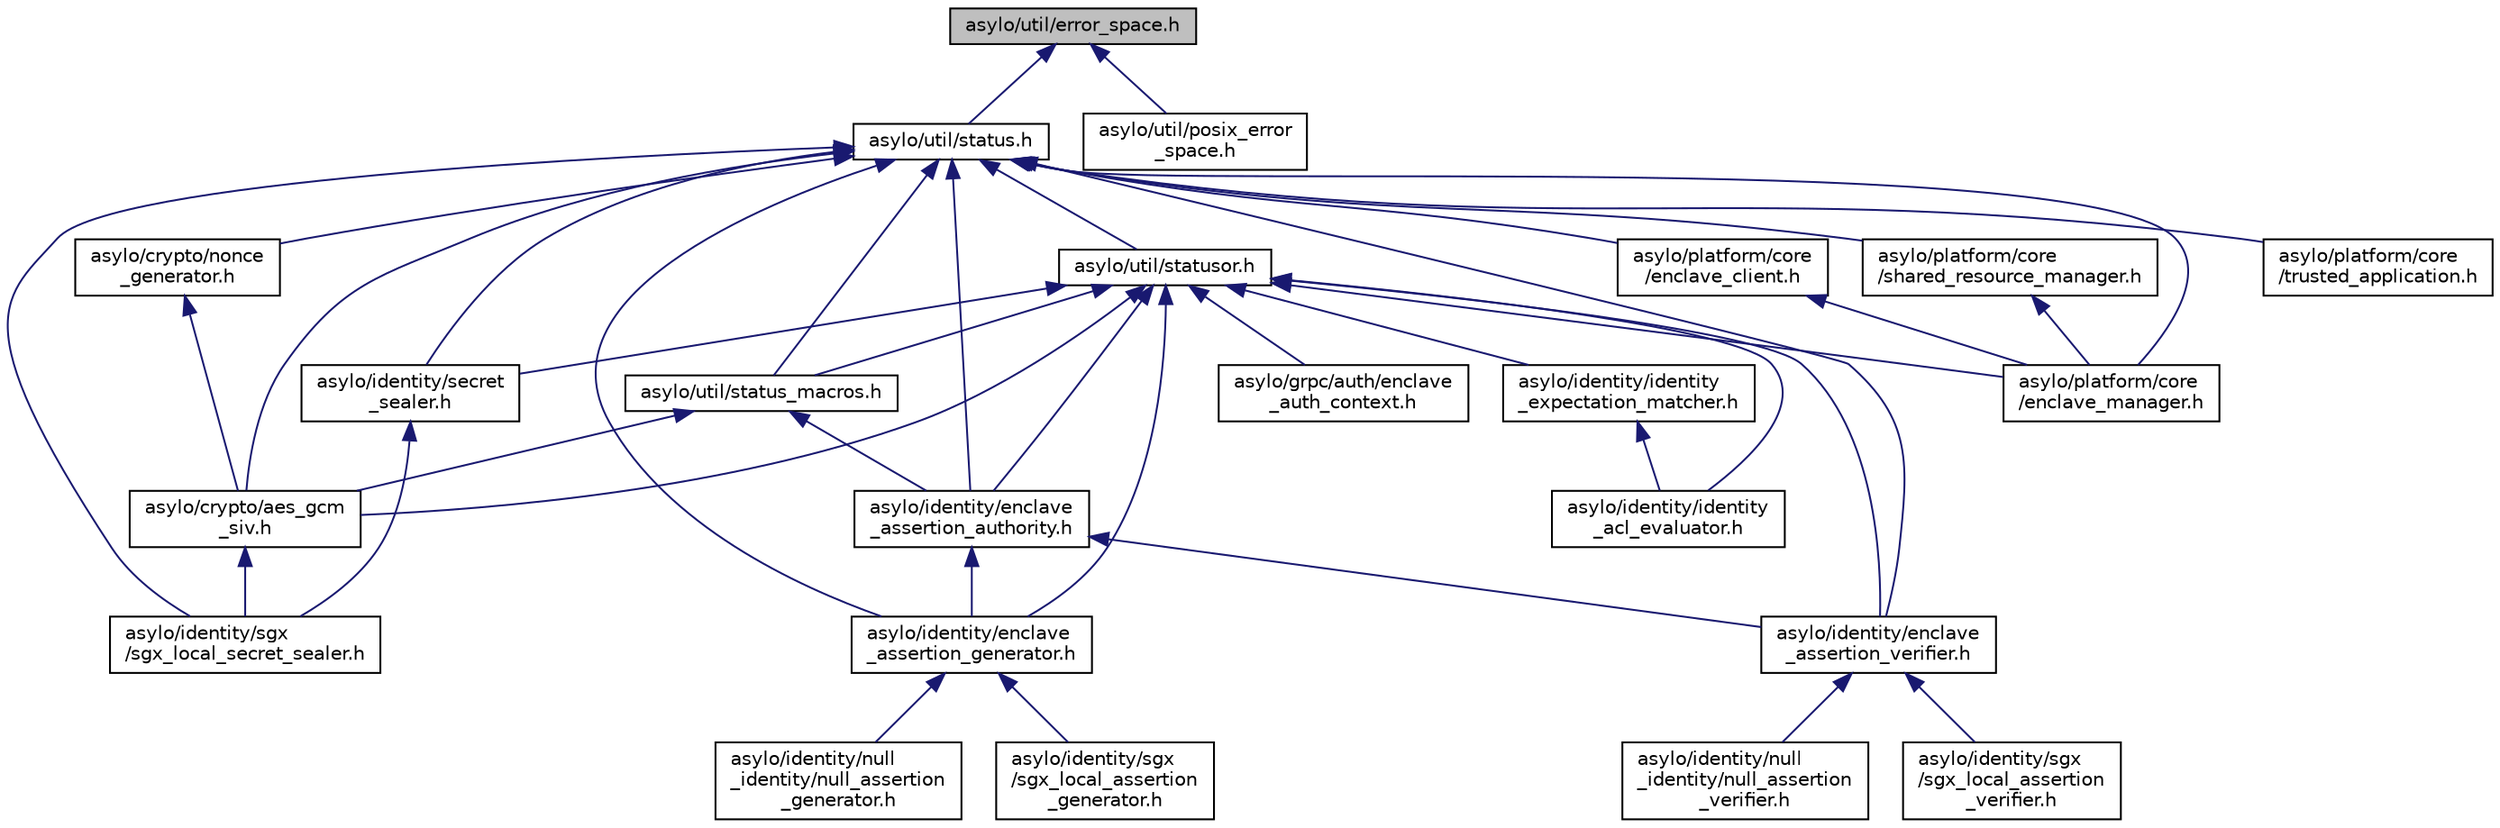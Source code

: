 digraph "asylo/util/error_space.h"
{
  edge [fontname="Helvetica",fontsize="10",labelfontname="Helvetica",labelfontsize="10"];
  node [fontname="Helvetica",fontsize="10",shape=record];
  Node5 [label="asylo/util/error_space.h",height=0.2,width=0.4,color="black", fillcolor="grey75", style="filled", fontcolor="black"];
  Node5 -> Node6 [dir="back",color="midnightblue",fontsize="10",style="solid",fontname="Helvetica"];
  Node6 [label="asylo/util/status.h",height=0.2,width=0.4,color="black", fillcolor="white", style="filled",URL="$status_8h.html"];
  Node6 -> Node7 [dir="back",color="midnightblue",fontsize="10",style="solid",fontname="Helvetica"];
  Node7 [label="asylo/crypto/nonce\l_generator.h",height=0.2,width=0.4,color="black", fillcolor="white", style="filled",URL="$nonce__generator_8h.html"];
  Node7 -> Node8 [dir="back",color="midnightblue",fontsize="10",style="solid",fontname="Helvetica"];
  Node8 [label="asylo/crypto/aes_gcm\l_siv.h",height=0.2,width=0.4,color="black", fillcolor="white", style="filled",URL="$aes__gcm__siv_8h.html"];
  Node8 -> Node9 [dir="back",color="midnightblue",fontsize="10",style="solid",fontname="Helvetica"];
  Node9 [label="asylo/identity/sgx\l/sgx_local_secret_sealer.h",height=0.2,width=0.4,color="black", fillcolor="white", style="filled",URL="$sgx__local__secret__sealer_8h.html"];
  Node6 -> Node8 [dir="back",color="midnightblue",fontsize="10",style="solid",fontname="Helvetica"];
  Node6 -> Node10 [dir="back",color="midnightblue",fontsize="10",style="solid",fontname="Helvetica"];
  Node10 [label="asylo/util/status_macros.h",height=0.2,width=0.4,color="black", fillcolor="white", style="filled",URL="$status__macros_8h.html"];
  Node10 -> Node8 [dir="back",color="midnightblue",fontsize="10",style="solid",fontname="Helvetica"];
  Node10 -> Node11 [dir="back",color="midnightblue",fontsize="10",style="solid",fontname="Helvetica"];
  Node11 [label="asylo/identity/enclave\l_assertion_authority.h",height=0.2,width=0.4,color="black", fillcolor="white", style="filled",URL="$enclave__assertion__authority_8h.html"];
  Node11 -> Node12 [dir="back",color="midnightblue",fontsize="10",style="solid",fontname="Helvetica"];
  Node12 [label="asylo/identity/enclave\l_assertion_generator.h",height=0.2,width=0.4,color="black", fillcolor="white", style="filled",URL="$enclave__assertion__generator_8h.html"];
  Node12 -> Node13 [dir="back",color="midnightblue",fontsize="10",style="solid",fontname="Helvetica"];
  Node13 [label="asylo/identity/null\l_identity/null_assertion\l_generator.h",height=0.2,width=0.4,color="black", fillcolor="white", style="filled",URL="$null__assertion__generator_8h.html"];
  Node12 -> Node14 [dir="back",color="midnightblue",fontsize="10",style="solid",fontname="Helvetica"];
  Node14 [label="asylo/identity/sgx\l/sgx_local_assertion\l_generator.h",height=0.2,width=0.4,color="black", fillcolor="white", style="filled",URL="$sgx__local__assertion__generator_8h.html"];
  Node11 -> Node15 [dir="back",color="midnightblue",fontsize="10",style="solid",fontname="Helvetica"];
  Node15 [label="asylo/identity/enclave\l_assertion_verifier.h",height=0.2,width=0.4,color="black", fillcolor="white", style="filled",URL="$enclave__assertion__verifier_8h.html"];
  Node15 -> Node16 [dir="back",color="midnightblue",fontsize="10",style="solid",fontname="Helvetica"];
  Node16 [label="asylo/identity/null\l_identity/null_assertion\l_verifier.h",height=0.2,width=0.4,color="black", fillcolor="white", style="filled",URL="$null__assertion__verifier_8h.html"];
  Node15 -> Node17 [dir="back",color="midnightblue",fontsize="10",style="solid",fontname="Helvetica"];
  Node17 [label="asylo/identity/sgx\l/sgx_local_assertion\l_verifier.h",height=0.2,width=0.4,color="black", fillcolor="white", style="filled",URL="$sgx__local__assertion__verifier_8h.html"];
  Node6 -> Node18 [dir="back",color="midnightblue",fontsize="10",style="solid",fontname="Helvetica"];
  Node18 [label="asylo/util/statusor.h",height=0.2,width=0.4,color="black", fillcolor="white", style="filled",URL="$statusor_8h.html"];
  Node18 -> Node10 [dir="back",color="midnightblue",fontsize="10",style="solid",fontname="Helvetica"];
  Node18 -> Node8 [dir="back",color="midnightblue",fontsize="10",style="solid",fontname="Helvetica"];
  Node18 -> Node19 [dir="back",color="midnightblue",fontsize="10",style="solid",fontname="Helvetica"];
  Node19 [label="asylo/grpc/auth/enclave\l_auth_context.h",height=0.2,width=0.4,color="black", fillcolor="white", style="filled",URL="$enclave__auth__context_8h.html"];
  Node18 -> Node11 [dir="back",color="midnightblue",fontsize="10",style="solid",fontname="Helvetica"];
  Node18 -> Node12 [dir="back",color="midnightblue",fontsize="10",style="solid",fontname="Helvetica"];
  Node18 -> Node15 [dir="back",color="midnightblue",fontsize="10",style="solid",fontname="Helvetica"];
  Node18 -> Node20 [dir="back",color="midnightblue",fontsize="10",style="solid",fontname="Helvetica"];
  Node20 [label="asylo/identity/identity\l_expectation_matcher.h",height=0.2,width=0.4,color="black", fillcolor="white", style="filled",URL="$identity__expectation__matcher_8h.html"];
  Node20 -> Node21 [dir="back",color="midnightblue",fontsize="10",style="solid",fontname="Helvetica"];
  Node21 [label="asylo/identity/identity\l_acl_evaluator.h",height=0.2,width=0.4,color="black", fillcolor="white", style="filled",URL="$identity__acl__evaluator_8h.html"];
  Node18 -> Node21 [dir="back",color="midnightblue",fontsize="10",style="solid",fontname="Helvetica"];
  Node18 -> Node22 [dir="back",color="midnightblue",fontsize="10",style="solid",fontname="Helvetica"];
  Node22 [label="asylo/identity/secret\l_sealer.h",height=0.2,width=0.4,color="black", fillcolor="white", style="filled",URL="$secret__sealer_8h.html"];
  Node22 -> Node9 [dir="back",color="midnightblue",fontsize="10",style="solid",fontname="Helvetica"];
  Node18 -> Node23 [dir="back",color="midnightblue",fontsize="10",style="solid",fontname="Helvetica"];
  Node23 [label="asylo/platform/core\l/enclave_manager.h",height=0.2,width=0.4,color="black", fillcolor="white", style="filled",URL="$enclave__manager_8h.html"];
  Node6 -> Node11 [dir="back",color="midnightblue",fontsize="10",style="solid",fontname="Helvetica"];
  Node6 -> Node12 [dir="back",color="midnightblue",fontsize="10",style="solid",fontname="Helvetica"];
  Node6 -> Node15 [dir="back",color="midnightblue",fontsize="10",style="solid",fontname="Helvetica"];
  Node6 -> Node22 [dir="back",color="midnightblue",fontsize="10",style="solid",fontname="Helvetica"];
  Node6 -> Node9 [dir="back",color="midnightblue",fontsize="10",style="solid",fontname="Helvetica"];
  Node6 -> Node24 [dir="back",color="midnightblue",fontsize="10",style="solid",fontname="Helvetica"];
  Node24 [label="asylo/platform/core\l/enclave_client.h",height=0.2,width=0.4,color="black", fillcolor="white", style="filled",URL="$enclave__client_8h.html"];
  Node24 -> Node23 [dir="back",color="midnightblue",fontsize="10",style="solid",fontname="Helvetica"];
  Node6 -> Node25 [dir="back",color="midnightblue",fontsize="10",style="solid",fontname="Helvetica"];
  Node25 [label="asylo/platform/core\l/shared_resource_manager.h",height=0.2,width=0.4,color="black", fillcolor="white", style="filled",URL="$shared__resource__manager_8h.html"];
  Node25 -> Node23 [dir="back",color="midnightblue",fontsize="10",style="solid",fontname="Helvetica"];
  Node6 -> Node23 [dir="back",color="midnightblue",fontsize="10",style="solid",fontname="Helvetica"];
  Node6 -> Node26 [dir="back",color="midnightblue",fontsize="10",style="solid",fontname="Helvetica"];
  Node26 [label="asylo/platform/core\l/trusted_application.h",height=0.2,width=0.4,color="black", fillcolor="white", style="filled",URL="$trusted__application_8h.html"];
  Node5 -> Node27 [dir="back",color="midnightblue",fontsize="10",style="solid",fontname="Helvetica"];
  Node27 [label="asylo/util/posix_error\l_space.h",height=0.2,width=0.4,color="black", fillcolor="white", style="filled",URL="$posix__error__space_8h.html"];
}
